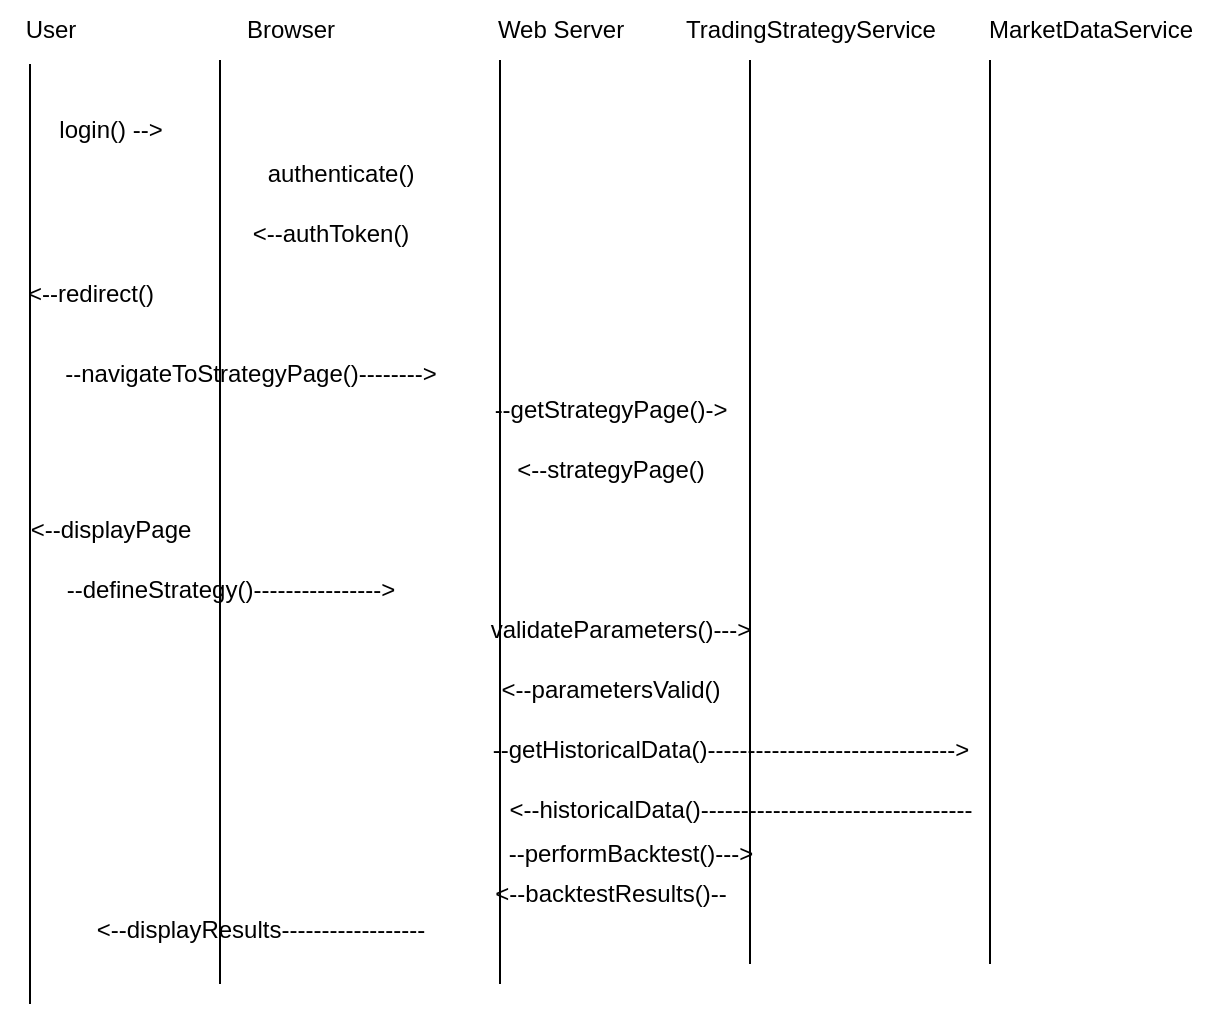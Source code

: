 <mxfile version="24.6.4" type="github">
  <diagram name="Page-1" id="S494Mbl1U99hLXO4tuKC">
    <mxGraphModel dx="1050" dy="577" grid="1" gridSize="10" guides="1" tooltips="1" connect="1" arrows="1" fold="1" page="1" pageScale="1" pageWidth="850" pageHeight="1100" math="0" shadow="0">
      <root>
        <mxCell id="0" />
        <mxCell id="1" parent="0" />
        <mxCell id="1yQlWujV0UZF_cJfFH2G-1" value="" style="endArrow=none;html=1;rounded=0;" edge="1" parent="1">
          <mxGeometry width="50" height="50" relative="1" as="geometry">
            <mxPoint x="190" y="540" as="sourcePoint" />
            <mxPoint x="190" y="70" as="targetPoint" />
          </mxGeometry>
        </mxCell>
        <mxCell id="1yQlWujV0UZF_cJfFH2G-2" value="User" style="text;html=1;align=center;verticalAlign=middle;resizable=0;points=[];autosize=1;strokeColor=none;fillColor=none;" vertex="1" parent="1">
          <mxGeometry x="175" y="38" width="50" height="30" as="geometry" />
        </mxCell>
        <mxCell id="1yQlWujV0UZF_cJfFH2G-3" value="Browser" style="text;html=1;align=center;verticalAlign=middle;resizable=0;points=[];autosize=1;strokeColor=none;fillColor=none;" vertex="1" parent="1">
          <mxGeometry x="285" y="38" width="70" height="30" as="geometry" />
        </mxCell>
        <mxCell id="1yQlWujV0UZF_cJfFH2G-4" value="Web Server" style="text;html=1;align=center;verticalAlign=middle;resizable=0;points=[];autosize=1;strokeColor=none;fillColor=none;" vertex="1" parent="1">
          <mxGeometry x="410" y="38" width="90" height="30" as="geometry" />
        </mxCell>
        <mxCell id="1yQlWujV0UZF_cJfFH2G-5" value="TradingStrategyService" style="text;html=1;align=center;verticalAlign=middle;resizable=0;points=[];autosize=1;strokeColor=none;fillColor=none;" vertex="1" parent="1">
          <mxGeometry x="510" y="38" width="140" height="30" as="geometry" />
        </mxCell>
        <mxCell id="1yQlWujV0UZF_cJfFH2G-6" value="MarketDataService" style="text;html=1;align=center;verticalAlign=middle;resizable=0;points=[];autosize=1;strokeColor=none;fillColor=none;" vertex="1" parent="1">
          <mxGeometry x="660" y="38" width="120" height="30" as="geometry" />
        </mxCell>
        <mxCell id="1yQlWujV0UZF_cJfFH2G-7" value="login() --&amp;gt;" style="text;html=1;align=center;verticalAlign=middle;resizable=0;points=[];autosize=1;strokeColor=none;fillColor=none;" vertex="1" parent="1">
          <mxGeometry x="195" y="88" width="70" height="30" as="geometry" />
        </mxCell>
        <mxCell id="1yQlWujV0UZF_cJfFH2G-8" value="" style="endArrow=none;html=1;rounded=0;" edge="1" parent="1">
          <mxGeometry width="50" height="50" relative="1" as="geometry">
            <mxPoint x="285" y="530" as="sourcePoint" />
            <mxPoint x="285" y="68" as="targetPoint" />
          </mxGeometry>
        </mxCell>
        <mxCell id="1yQlWujV0UZF_cJfFH2G-9" value="" style="endArrow=none;html=1;rounded=0;" edge="1" parent="1">
          <mxGeometry width="50" height="50" relative="1" as="geometry">
            <mxPoint x="425" y="530" as="sourcePoint" />
            <mxPoint x="425" y="68" as="targetPoint" />
          </mxGeometry>
        </mxCell>
        <mxCell id="1yQlWujV0UZF_cJfFH2G-10" value="" style="endArrow=none;html=1;rounded=0;" edge="1" parent="1">
          <mxGeometry width="50" height="50" relative="1" as="geometry">
            <mxPoint x="550" y="520" as="sourcePoint" />
            <mxPoint x="550" y="68" as="targetPoint" />
          </mxGeometry>
        </mxCell>
        <mxCell id="1yQlWujV0UZF_cJfFH2G-11" value="" style="endArrow=none;html=1;rounded=0;" edge="1" parent="1">
          <mxGeometry width="50" height="50" relative="1" as="geometry">
            <mxPoint x="670" y="520" as="sourcePoint" />
            <mxPoint x="670" y="68" as="targetPoint" />
          </mxGeometry>
        </mxCell>
        <mxCell id="1yQlWujV0UZF_cJfFH2G-12" value="authenticate()" style="text;html=1;align=center;verticalAlign=middle;resizable=0;points=[];autosize=1;strokeColor=none;fillColor=none;" vertex="1" parent="1">
          <mxGeometry x="300" y="110" width="90" height="30" as="geometry" />
        </mxCell>
        <mxCell id="1yQlWujV0UZF_cJfFH2G-13" value="&amp;lt;--authToken()" style="text;html=1;align=center;verticalAlign=middle;resizable=0;points=[];autosize=1;strokeColor=none;fillColor=none;" vertex="1" parent="1">
          <mxGeometry x="290" y="140" width="100" height="30" as="geometry" />
        </mxCell>
        <mxCell id="1yQlWujV0UZF_cJfFH2G-14" value="&amp;lt;--redirect()" style="text;html=1;align=center;verticalAlign=middle;resizable=0;points=[];autosize=1;strokeColor=none;fillColor=none;" vertex="1" parent="1">
          <mxGeometry x="175" y="170" width="90" height="30" as="geometry" />
        </mxCell>
        <mxCell id="1yQlWujV0UZF_cJfFH2G-15" value="--navigateToStrategyPage()--------&amp;gt;" style="text;html=1;align=center;verticalAlign=middle;resizable=0;points=[];autosize=1;strokeColor=none;fillColor=none;" vertex="1" parent="1">
          <mxGeometry x="200" y="210" width="200" height="30" as="geometry" />
        </mxCell>
        <mxCell id="1yQlWujV0UZF_cJfFH2G-16" value="--getStrategyPage()-&amp;gt;" style="text;html=1;align=center;verticalAlign=middle;resizable=0;points=[];autosize=1;strokeColor=none;fillColor=none;" vertex="1" parent="1">
          <mxGeometry x="410" y="228" width="140" height="30" as="geometry" />
        </mxCell>
        <mxCell id="1yQlWujV0UZF_cJfFH2G-18" value="&amp;lt;--strategyPage()" style="text;html=1;align=center;verticalAlign=middle;resizable=0;points=[];autosize=1;strokeColor=none;fillColor=none;" vertex="1" parent="1">
          <mxGeometry x="420" y="258" width="120" height="30" as="geometry" />
        </mxCell>
        <mxCell id="1yQlWujV0UZF_cJfFH2G-19" value="&amp;lt;--displayPage" style="text;html=1;align=center;verticalAlign=middle;resizable=0;points=[];autosize=1;strokeColor=none;fillColor=none;" vertex="1" parent="1">
          <mxGeometry x="180" y="288" width="100" height="30" as="geometry" />
        </mxCell>
        <mxCell id="1yQlWujV0UZF_cJfFH2G-20" value="--defineStrategy()----------------&amp;gt;" style="text;html=1;align=center;verticalAlign=middle;resizable=0;points=[];autosize=1;strokeColor=none;fillColor=none;" vertex="1" parent="1">
          <mxGeometry x="195" y="318" width="190" height="30" as="geometry" />
        </mxCell>
        <mxCell id="1yQlWujV0UZF_cJfFH2G-21" value="validateParameters()---&amp;gt;" style="text;html=1;align=center;verticalAlign=middle;resizable=0;points=[];autosize=1;strokeColor=none;fillColor=none;" vertex="1" parent="1">
          <mxGeometry x="410" y="338" width="150" height="30" as="geometry" />
        </mxCell>
        <mxCell id="1yQlWujV0UZF_cJfFH2G-22" value="&amp;lt;--parametersValid()" style="text;html=1;align=center;verticalAlign=middle;resizable=0;points=[];autosize=1;strokeColor=none;fillColor=none;" vertex="1" parent="1">
          <mxGeometry x="415" y="368" width="130" height="30" as="geometry" />
        </mxCell>
        <mxCell id="1yQlWujV0UZF_cJfFH2G-23" value="--getHistoricalData()-------------------------------&amp;gt;" style="text;html=1;align=center;verticalAlign=middle;resizable=0;points=[];autosize=1;strokeColor=none;fillColor=none;" vertex="1" parent="1">
          <mxGeometry x="410" y="398" width="260" height="30" as="geometry" />
        </mxCell>
        <mxCell id="1yQlWujV0UZF_cJfFH2G-24" value="&amp;lt;--historicalData()----------------------------------" style="text;html=1;align=center;verticalAlign=middle;resizable=0;points=[];autosize=1;strokeColor=none;fillColor=none;" vertex="1" parent="1">
          <mxGeometry x="420" y="428" width="250" height="30" as="geometry" />
        </mxCell>
        <mxCell id="1yQlWujV0UZF_cJfFH2G-26" value="--performBacktest()---&amp;gt;" style="text;html=1;align=center;verticalAlign=middle;resizable=0;points=[];autosize=1;strokeColor=none;fillColor=none;" vertex="1" parent="1">
          <mxGeometry x="415" y="450" width="150" height="30" as="geometry" />
        </mxCell>
        <mxCell id="1yQlWujV0UZF_cJfFH2G-27" value="&amp;lt;--backtestResults()--" style="text;html=1;align=center;verticalAlign=middle;resizable=0;points=[];autosize=1;strokeColor=none;fillColor=none;" vertex="1" parent="1">
          <mxGeometry x="410" y="470" width="140" height="30" as="geometry" />
        </mxCell>
        <mxCell id="1yQlWujV0UZF_cJfFH2G-28" value="&amp;lt;--displayResults------------------" style="text;html=1;align=center;verticalAlign=middle;resizable=0;points=[];autosize=1;strokeColor=none;fillColor=none;" vertex="1" parent="1">
          <mxGeometry x="210" y="488" width="190" height="30" as="geometry" />
        </mxCell>
      </root>
    </mxGraphModel>
  </diagram>
</mxfile>
